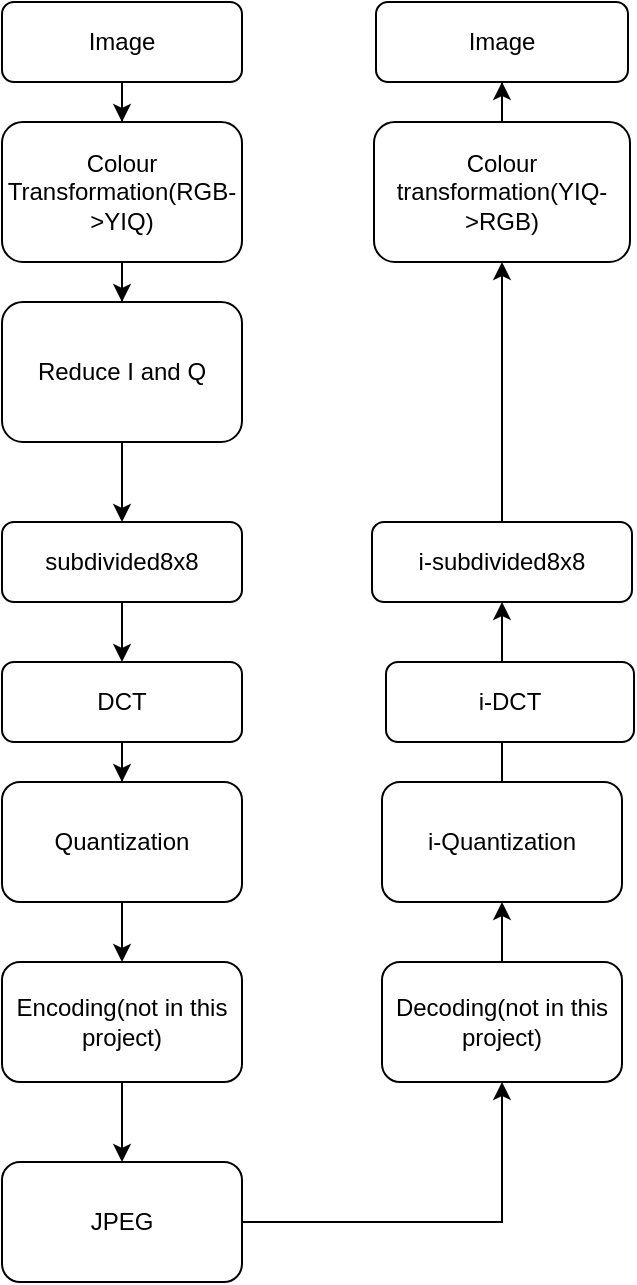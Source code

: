 <mxfile version="14.6.6" type="github">
  <diagram id="C5RBs43oDa-KdzZeNtuy" name="Page-1">
    <mxGraphModel dx="1024" dy="1869" grid="1" gridSize="10" guides="1" tooltips="1" connect="1" arrows="1" fold="1" page="1" pageScale="1" pageWidth="827" pageHeight="1169" math="0" shadow="0">
      <root>
        <mxCell id="WIyWlLk6GJQsqaUBKTNV-0" />
        <mxCell id="WIyWlLk6GJQsqaUBKTNV-1" parent="WIyWlLk6GJQsqaUBKTNV-0" />
        <mxCell id="RQAo5ybXOpZ5eSs-ciuy-3" value="" style="edgeStyle=orthogonalEdgeStyle;rounded=0;orthogonalLoop=1;jettySize=auto;html=1;" parent="WIyWlLk6GJQsqaUBKTNV-1" source="WIyWlLk6GJQsqaUBKTNV-3" target="RQAo5ybXOpZ5eSs-ciuy-0" edge="1">
          <mxGeometry relative="1" as="geometry" />
        </mxCell>
        <mxCell id="WIyWlLk6GJQsqaUBKTNV-3" value="Image" style="rounded=1;whiteSpace=wrap;html=1;fontSize=12;glass=0;strokeWidth=1;shadow=0;" parent="WIyWlLk6GJQsqaUBKTNV-1" vertex="1">
          <mxGeometry x="160" y="-30" width="120" height="40" as="geometry" />
        </mxCell>
        <mxCell id="RQAo5ybXOpZ5eSs-ciuy-7" value="" style="edgeStyle=orthogonalEdgeStyle;rounded=0;orthogonalLoop=1;jettySize=auto;html=1;" parent="WIyWlLk6GJQsqaUBKTNV-1" source="WIyWlLk6GJQsqaUBKTNV-11" target="RQAo5ybXOpZ5eSs-ciuy-6" edge="1">
          <mxGeometry relative="1" as="geometry" />
        </mxCell>
        <mxCell id="WIyWlLk6GJQsqaUBKTNV-11" value="DCT" style="rounded=1;whiteSpace=wrap;html=1;fontSize=12;glass=0;strokeWidth=1;shadow=0;" parent="WIyWlLk6GJQsqaUBKTNV-1" vertex="1">
          <mxGeometry x="160" y="300" width="120" height="40" as="geometry" />
        </mxCell>
        <mxCell id="RQAo5ybXOpZ5eSs-ciuy-4" value="" style="edgeStyle=orthogonalEdgeStyle;rounded=0;orthogonalLoop=1;jettySize=auto;html=1;" parent="WIyWlLk6GJQsqaUBKTNV-1" source="WIyWlLk6GJQsqaUBKTNV-12" target="WIyWlLk6GJQsqaUBKTNV-11" edge="1">
          <mxGeometry relative="1" as="geometry" />
        </mxCell>
        <mxCell id="vj8p8oE0HqmRCADuJ9hr-2" value="" style="edgeStyle=orthogonalEdgeStyle;rounded=0;orthogonalLoop=1;jettySize=auto;html=1;" parent="WIyWlLk6GJQsqaUBKTNV-1" source="RQAo5ybXOpZ5eSs-ciuy-0" target="vj8p8oE0HqmRCADuJ9hr-0" edge="1">
          <mxGeometry relative="1" as="geometry" />
        </mxCell>
        <mxCell id="RQAo5ybXOpZ5eSs-ciuy-0" value="Colour Transformation(RGB-&amp;gt;YIQ)" style="rounded=1;whiteSpace=wrap;html=1;" parent="WIyWlLk6GJQsqaUBKTNV-1" vertex="1">
          <mxGeometry x="160" y="30" width="120" height="70" as="geometry" />
        </mxCell>
        <mxCell id="WIyWlLk6GJQsqaUBKTNV-12" value="subdivided8x8" style="rounded=1;whiteSpace=wrap;html=1;fontSize=12;glass=0;strokeWidth=1;shadow=0;" parent="WIyWlLk6GJQsqaUBKTNV-1" vertex="1">
          <mxGeometry x="160" y="230" width="120" height="40" as="geometry" />
        </mxCell>
        <mxCell id="RQAo5ybXOpZ5eSs-ciuy-9" value="" style="edgeStyle=orthogonalEdgeStyle;rounded=0;orthogonalLoop=1;jettySize=auto;html=1;" parent="WIyWlLk6GJQsqaUBKTNV-1" source="RQAo5ybXOpZ5eSs-ciuy-6" target="RQAo5ybXOpZ5eSs-ciuy-8" edge="1">
          <mxGeometry relative="1" as="geometry" />
        </mxCell>
        <mxCell id="RQAo5ybXOpZ5eSs-ciuy-6" value="Quantization" style="whiteSpace=wrap;html=1;rounded=1;shadow=0;strokeWidth=1;glass=0;" parent="WIyWlLk6GJQsqaUBKTNV-1" vertex="1">
          <mxGeometry x="160" y="360" width="120" height="60" as="geometry" />
        </mxCell>
        <mxCell id="RQAo5ybXOpZ5eSs-ciuy-11" value="" style="edgeStyle=orthogonalEdgeStyle;rounded=0;orthogonalLoop=1;jettySize=auto;html=1;" parent="WIyWlLk6GJQsqaUBKTNV-1" source="RQAo5ybXOpZ5eSs-ciuy-8" target="RQAo5ybXOpZ5eSs-ciuy-10" edge="1">
          <mxGeometry relative="1" as="geometry" />
        </mxCell>
        <mxCell id="RQAo5ybXOpZ5eSs-ciuy-8" value="Encoding(not in this project)" style="whiteSpace=wrap;html=1;rounded=1;shadow=0;strokeWidth=1;glass=0;" parent="WIyWlLk6GJQsqaUBKTNV-1" vertex="1">
          <mxGeometry x="160" y="450" width="120" height="60" as="geometry" />
        </mxCell>
        <mxCell id="RQAo5ybXOpZ5eSs-ciuy-13" value="" style="edgeStyle=orthogonalEdgeStyle;rounded=0;orthogonalLoop=1;jettySize=auto;html=1;" parent="WIyWlLk6GJQsqaUBKTNV-1" source="RQAo5ybXOpZ5eSs-ciuy-10" target="RQAo5ybXOpZ5eSs-ciuy-12" edge="1">
          <mxGeometry relative="1" as="geometry" />
        </mxCell>
        <mxCell id="RQAo5ybXOpZ5eSs-ciuy-10" value="JPEG" style="whiteSpace=wrap;html=1;rounded=1;shadow=0;strokeWidth=1;glass=0;" parent="WIyWlLk6GJQsqaUBKTNV-1" vertex="1">
          <mxGeometry x="160" y="550" width="120" height="60" as="geometry" />
        </mxCell>
        <mxCell id="RQAo5ybXOpZ5eSs-ciuy-15" value="" style="edgeStyle=orthogonalEdgeStyle;rounded=0;orthogonalLoop=1;jettySize=auto;html=1;" parent="WIyWlLk6GJQsqaUBKTNV-1" source="RQAo5ybXOpZ5eSs-ciuy-12" target="RQAo5ybXOpZ5eSs-ciuy-14" edge="1">
          <mxGeometry relative="1" as="geometry" />
        </mxCell>
        <mxCell id="RQAo5ybXOpZ5eSs-ciuy-12" value="Decoding(not in this project)" style="whiteSpace=wrap;html=1;rounded=1;shadow=0;strokeWidth=1;glass=0;" parent="WIyWlLk6GJQsqaUBKTNV-1" vertex="1">
          <mxGeometry x="350" y="450" width="120" height="60" as="geometry" />
        </mxCell>
        <mxCell id="RQAo5ybXOpZ5eSs-ciuy-25" value="" style="edgeStyle=orthogonalEdgeStyle;rounded=0;orthogonalLoop=1;jettySize=auto;html=1;" parent="WIyWlLk6GJQsqaUBKTNV-1" source="RQAo5ybXOpZ5eSs-ciuy-14" target="RQAo5ybXOpZ5eSs-ciuy-18" edge="1">
          <mxGeometry relative="1" as="geometry" />
        </mxCell>
        <mxCell id="RQAo5ybXOpZ5eSs-ciuy-14" value="i-Quantization" style="whiteSpace=wrap;html=1;rounded=1;shadow=0;strokeWidth=1;glass=0;" parent="WIyWlLk6GJQsqaUBKTNV-1" vertex="1">
          <mxGeometry x="350" y="360" width="120" height="60" as="geometry" />
        </mxCell>
        <mxCell id="RQAo5ybXOpZ5eSs-ciuy-16" value="i-DCT" style="whiteSpace=wrap;html=1;rounded=1;shadow=0;strokeWidth=1;glass=0;" parent="WIyWlLk6GJQsqaUBKTNV-1" vertex="1">
          <mxGeometry x="352" y="300" width="124" height="40" as="geometry" />
        </mxCell>
        <mxCell id="YJXTNe9yGFNaOlH86mD1-1" value="" style="edgeStyle=orthogonalEdgeStyle;rounded=0;orthogonalLoop=1;jettySize=auto;html=1;" edge="1" parent="WIyWlLk6GJQsqaUBKTNV-1" source="RQAo5ybXOpZ5eSs-ciuy-18" target="RQAo5ybXOpZ5eSs-ciuy-20">
          <mxGeometry relative="1" as="geometry" />
        </mxCell>
        <mxCell id="RQAo5ybXOpZ5eSs-ciuy-18" value="i-subdivided8x8" style="whiteSpace=wrap;html=1;rounded=1;shadow=0;strokeWidth=1;glass=0;" parent="WIyWlLk6GJQsqaUBKTNV-1" vertex="1">
          <mxGeometry x="345" y="230" width="130" height="40" as="geometry" />
        </mxCell>
        <mxCell id="RQAo5ybXOpZ5eSs-ciuy-23" value="" style="edgeStyle=orthogonalEdgeStyle;rounded=0;orthogonalLoop=1;jettySize=auto;html=1;" parent="WIyWlLk6GJQsqaUBKTNV-1" source="RQAo5ybXOpZ5eSs-ciuy-20" target="RQAo5ybXOpZ5eSs-ciuy-22" edge="1">
          <mxGeometry relative="1" as="geometry" />
        </mxCell>
        <mxCell id="RQAo5ybXOpZ5eSs-ciuy-20" value="Colour transformation(YIQ-&amp;gt;RGB)" style="whiteSpace=wrap;html=1;rounded=1;shadow=0;strokeWidth=1;glass=0;" parent="WIyWlLk6GJQsqaUBKTNV-1" vertex="1">
          <mxGeometry x="346" y="30" width="128" height="70" as="geometry" />
        </mxCell>
        <mxCell id="RQAo5ybXOpZ5eSs-ciuy-22" value="Image" style="whiteSpace=wrap;html=1;rounded=1;shadow=0;strokeWidth=1;glass=0;" parent="WIyWlLk6GJQsqaUBKTNV-1" vertex="1">
          <mxGeometry x="347" y="-30" width="126" height="40" as="geometry" />
        </mxCell>
        <mxCell id="vj8p8oE0HqmRCADuJ9hr-4" value="" style="edgeStyle=orthogonalEdgeStyle;rounded=0;orthogonalLoop=1;jettySize=auto;html=1;" parent="WIyWlLk6GJQsqaUBKTNV-1" source="vj8p8oE0HqmRCADuJ9hr-0" target="WIyWlLk6GJQsqaUBKTNV-12" edge="1">
          <mxGeometry relative="1" as="geometry" />
        </mxCell>
        <mxCell id="vj8p8oE0HqmRCADuJ9hr-0" value="Reduce I and Q" style="rounded=1;whiteSpace=wrap;html=1;" parent="WIyWlLk6GJQsqaUBKTNV-1" vertex="1">
          <mxGeometry x="160" y="120" width="120" height="70" as="geometry" />
        </mxCell>
        <mxCell id="YJXTNe9yGFNaOlH86mD1-0" style="edgeStyle=orthogonalEdgeStyle;rounded=0;orthogonalLoop=1;jettySize=auto;html=1;exitX=0.5;exitY=1;exitDx=0;exitDy=0;" edge="1" parent="WIyWlLk6GJQsqaUBKTNV-1" source="RQAo5ybXOpZ5eSs-ciuy-18" target="RQAo5ybXOpZ5eSs-ciuy-18">
          <mxGeometry relative="1" as="geometry" />
        </mxCell>
      </root>
    </mxGraphModel>
  </diagram>
</mxfile>
